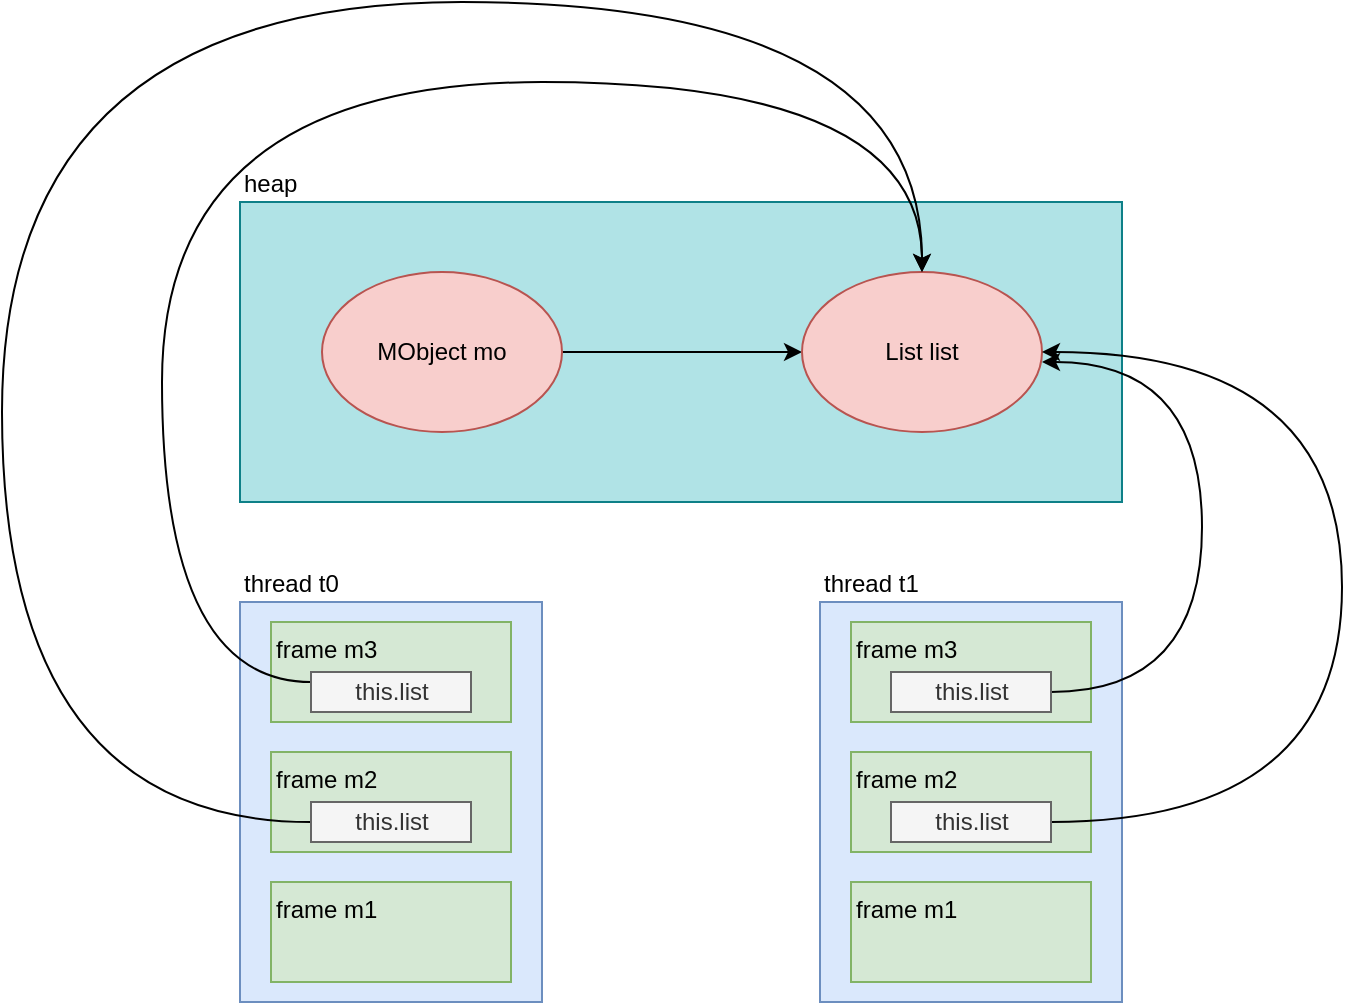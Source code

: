<mxfile version="14.4.3" type="device"><diagram id="RqhEHSQiWf0f-SK31xw7" name="第 1 页"><mxGraphModel dx="1106" dy="822" grid="1" gridSize="10" guides="1" tooltips="1" connect="1" arrows="1" fold="1" page="1" pageScale="1" pageWidth="827" pageHeight="1169" math="0" shadow="0"><root><mxCell id="0"/><mxCell id="1" parent="0"/><mxCell id="F0Ut6j5bzy9nypOG7GQQ-1" value="heap" style="rounded=0;whiteSpace=wrap;html=1;labelPosition=center;verticalLabelPosition=top;align=left;verticalAlign=bottom;fillColor=#b0e3e6;strokeColor=#0e8088;" parent="1" vertex="1"><mxGeometry x="199" y="160" width="441" height="150" as="geometry"/></mxCell><mxCell id="F0Ut6j5bzy9nypOG7GQQ-4" style="edgeStyle=orthogonalEdgeStyle;rounded=0;orthogonalLoop=1;jettySize=auto;html=1;" parent="1" source="F0Ut6j5bzy9nypOG7GQQ-2" target="F0Ut6j5bzy9nypOG7GQQ-3" edge="1"><mxGeometry relative="1" as="geometry"/></mxCell><mxCell id="F0Ut6j5bzy9nypOG7GQQ-2" value="MObject mo" style="ellipse;whiteSpace=wrap;html=1;fillColor=#f8cecc;strokeColor=#b85450;" parent="1" vertex="1"><mxGeometry x="240" y="195" width="120" height="80" as="geometry"/></mxCell><mxCell id="F0Ut6j5bzy9nypOG7GQQ-3" value="List list" style="ellipse;whiteSpace=wrap;html=1;fillColor=#f8cecc;strokeColor=#b85450;" parent="1" vertex="1"><mxGeometry x="480" y="195" width="120" height="80" as="geometry"/></mxCell><mxCell id="F0Ut6j5bzy9nypOG7GQQ-6" value="thread t0" style="rounded=0;whiteSpace=wrap;html=1;fillColor=#dae8fc;strokeColor=#6c8ebf;align=left;labelPosition=center;verticalLabelPosition=top;verticalAlign=bottom;" parent="1" vertex="1"><mxGeometry x="199" y="360" width="151" height="200" as="geometry"/></mxCell><mxCell id="F0Ut6j5bzy9nypOG7GQQ-8" value="frame m1" style="rounded=0;whiteSpace=wrap;html=1;labelPosition=center;verticalLabelPosition=middle;align=left;verticalAlign=top;fillColor=#d5e8d4;strokeColor=#82b366;" parent="1" vertex="1"><mxGeometry x="214.5" y="500" width="120" height="50" as="geometry"/></mxCell><mxCell id="F0Ut6j5bzy9nypOG7GQQ-10" value="frame m2" style="rounded=0;whiteSpace=wrap;html=1;labelPosition=center;verticalLabelPosition=middle;align=left;verticalAlign=top;fillColor=#d5e8d4;strokeColor=#82b366;" parent="1" vertex="1"><mxGeometry x="214.5" y="435" width="120" height="50" as="geometry"/></mxCell><mxCell id="F0Ut6j5bzy9nypOG7GQQ-22" style="edgeStyle=orthogonalEdgeStyle;curved=1;orthogonalLoop=1;jettySize=auto;html=1;entryX=0.5;entryY=0;entryDx=0;entryDy=0;exitX=0;exitY=0.5;exitDx=0;exitDy=0;" parent="1" source="F0Ut6j5bzy9nypOG7GQQ-11" target="F0Ut6j5bzy9nypOG7GQQ-3" edge="1"><mxGeometry relative="1" as="geometry"><Array as="points"><mxPoint x="80" y="470"/><mxPoint x="80" y="60"/><mxPoint x="540" y="60"/></Array></mxGeometry></mxCell><mxCell id="F0Ut6j5bzy9nypOG7GQQ-11" value="this.list" style="rounded=0;whiteSpace=wrap;html=1;align=center;fillColor=#f5f5f5;strokeColor=#666666;fontColor=#333333;" parent="1" vertex="1"><mxGeometry x="234.5" y="460" width="80" height="20" as="geometry"/></mxCell><mxCell id="F0Ut6j5bzy9nypOG7GQQ-12" value="frame m3" style="rounded=0;whiteSpace=wrap;html=1;labelPosition=center;verticalLabelPosition=middle;align=left;verticalAlign=top;fillColor=#d5e8d4;strokeColor=#82b366;" parent="1" vertex="1"><mxGeometry x="214.5" y="370" width="120" height="50" as="geometry"/></mxCell><mxCell id="F0Ut6j5bzy9nypOG7GQQ-24" style="edgeStyle=orthogonalEdgeStyle;curved=1;orthogonalLoop=1;jettySize=auto;html=1;entryX=0.5;entryY=0;entryDx=0;entryDy=0;exitX=0;exitY=0.25;exitDx=0;exitDy=0;" parent="1" source="F0Ut6j5bzy9nypOG7GQQ-13" target="F0Ut6j5bzy9nypOG7GQQ-3" edge="1"><mxGeometry relative="1" as="geometry"><Array as="points"><mxPoint x="160" y="400"/><mxPoint x="160" y="100"/><mxPoint x="540" y="100"/></Array></mxGeometry></mxCell><mxCell id="F0Ut6j5bzy9nypOG7GQQ-13" value="this.list" style="rounded=0;whiteSpace=wrap;html=1;align=center;fillColor=#f5f5f5;strokeColor=#666666;fontColor=#333333;" parent="1" vertex="1"><mxGeometry x="234.5" y="395" width="80" height="20" as="geometry"/></mxCell><mxCell id="F0Ut6j5bzy9nypOG7GQQ-15" value="thread t1" style="rounded=0;whiteSpace=wrap;html=1;fillColor=#dae8fc;strokeColor=#6c8ebf;align=left;labelPosition=center;verticalLabelPosition=top;verticalAlign=bottom;" parent="1" vertex="1"><mxGeometry x="489" y="360" width="151" height="200" as="geometry"/></mxCell><mxCell id="F0Ut6j5bzy9nypOG7GQQ-16" value="frame m1" style="rounded=0;whiteSpace=wrap;html=1;labelPosition=center;verticalLabelPosition=middle;align=left;verticalAlign=top;fillColor=#d5e8d4;strokeColor=#82b366;" parent="1" vertex="1"><mxGeometry x="504.5" y="500" width="120" height="50" as="geometry"/></mxCell><mxCell id="F0Ut6j5bzy9nypOG7GQQ-17" value="frame m2" style="rounded=0;whiteSpace=wrap;html=1;labelPosition=center;verticalLabelPosition=middle;align=left;verticalAlign=top;fillColor=#d5e8d4;strokeColor=#82b366;" parent="1" vertex="1"><mxGeometry x="504.5" y="435" width="120" height="50" as="geometry"/></mxCell><mxCell id="F0Ut6j5bzy9nypOG7GQQ-26" style="edgeStyle=orthogonalEdgeStyle;curved=1;orthogonalLoop=1;jettySize=auto;html=1;entryX=1;entryY=0.5;entryDx=0;entryDy=0;" parent="1" source="F0Ut6j5bzy9nypOG7GQQ-18" target="F0Ut6j5bzy9nypOG7GQQ-3" edge="1"><mxGeometry relative="1" as="geometry"><Array as="points"><mxPoint x="750" y="470"/><mxPoint x="750" y="235"/></Array></mxGeometry></mxCell><mxCell id="F0Ut6j5bzy9nypOG7GQQ-18" value="this.list" style="rounded=0;whiteSpace=wrap;html=1;align=center;fillColor=#f5f5f5;strokeColor=#666666;fontColor=#333333;" parent="1" vertex="1"><mxGeometry x="524.5" y="460" width="80" height="20" as="geometry"/></mxCell><mxCell id="F0Ut6j5bzy9nypOG7GQQ-19" value="frame m3" style="rounded=0;whiteSpace=wrap;html=1;labelPosition=center;verticalLabelPosition=middle;align=left;verticalAlign=top;fillColor=#d5e8d4;strokeColor=#82b366;" parent="1" vertex="1"><mxGeometry x="504.5" y="370" width="120" height="50" as="geometry"/></mxCell><mxCell id="F0Ut6j5bzy9nypOG7GQQ-27" style="edgeStyle=orthogonalEdgeStyle;curved=1;orthogonalLoop=1;jettySize=auto;html=1;exitX=1;exitY=0.5;exitDx=0;exitDy=0;" parent="1" source="F0Ut6j5bzy9nypOG7GQQ-20" edge="1"><mxGeometry relative="1" as="geometry"><mxPoint x="600" y="240" as="targetPoint"/><Array as="points"><mxPoint x="680" y="405"/><mxPoint x="680" y="240"/></Array></mxGeometry></mxCell><mxCell id="F0Ut6j5bzy9nypOG7GQQ-20" value="this.list" style="rounded=0;whiteSpace=wrap;html=1;align=center;fillColor=#f5f5f5;strokeColor=#666666;fontColor=#333333;" parent="1" vertex="1"><mxGeometry x="524.5" y="395" width="80" height="20" as="geometry"/></mxCell></root></mxGraphModel></diagram></mxfile>
